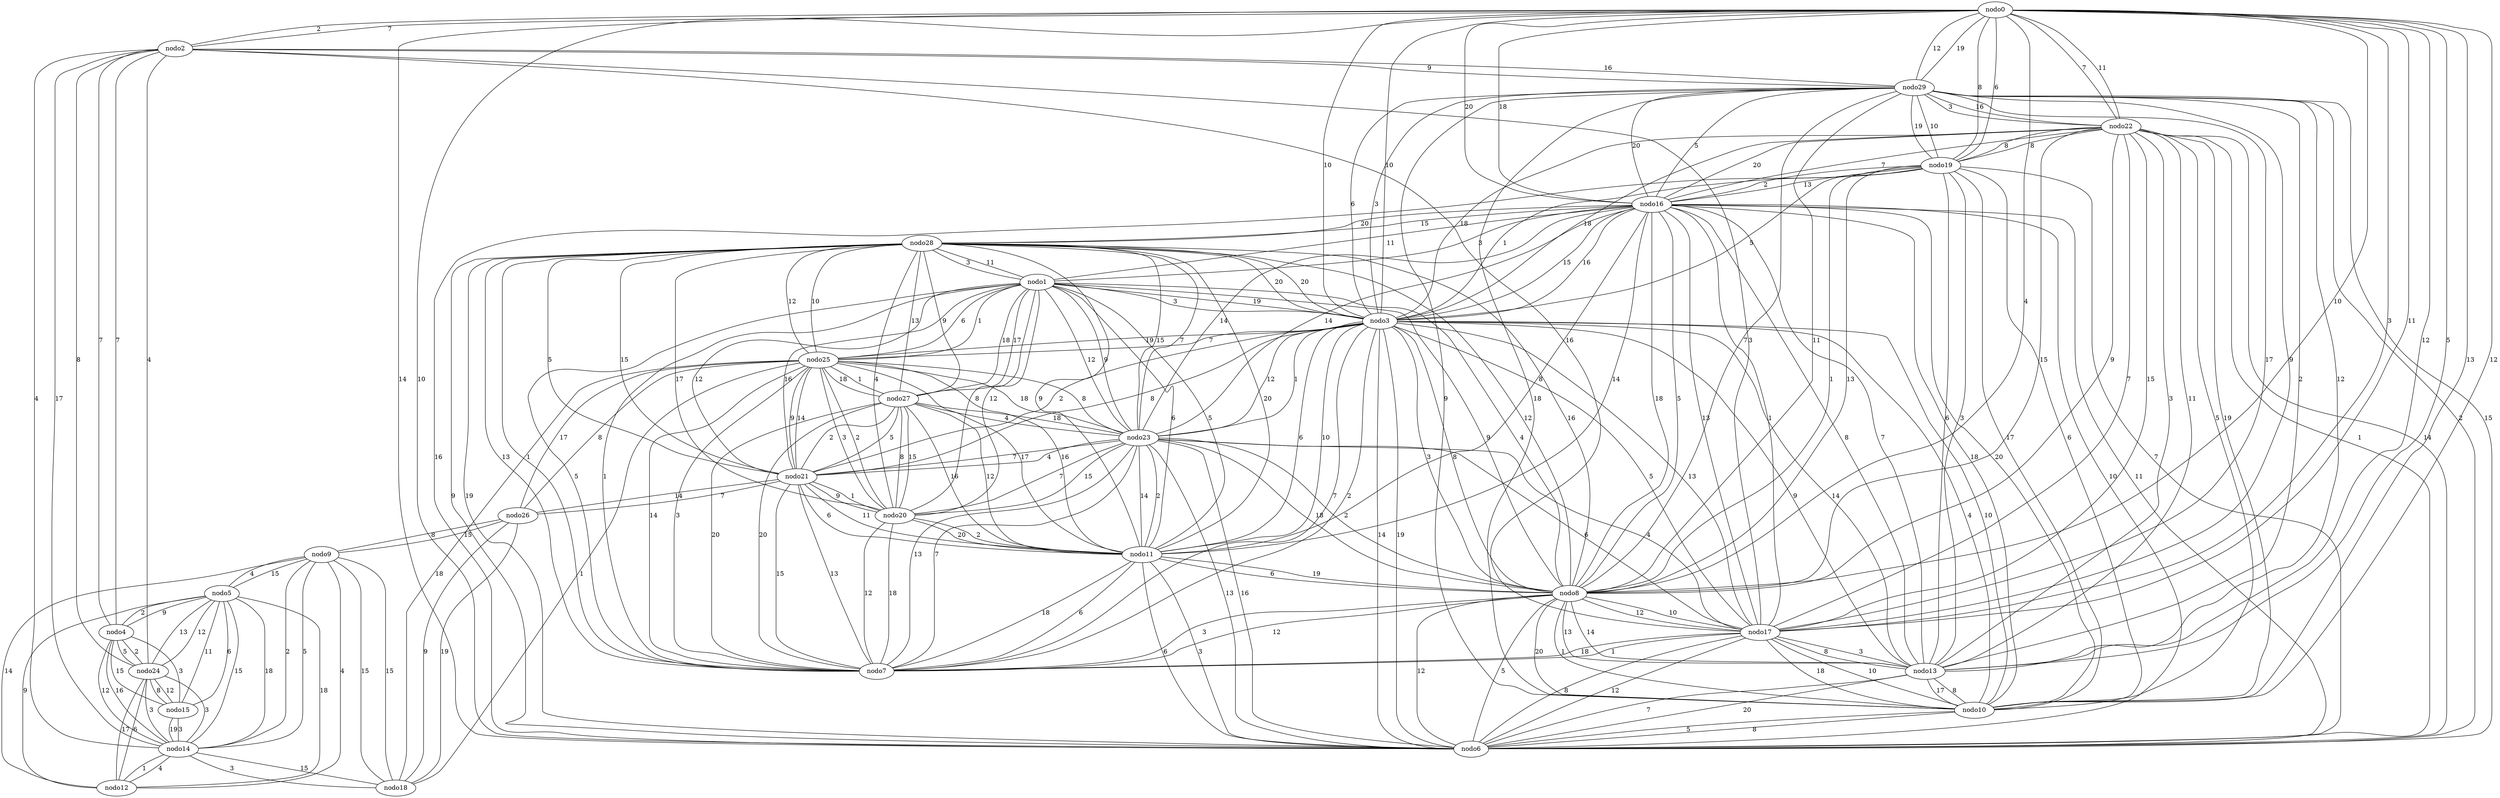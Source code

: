 graph X {
 0 [label="nodo0"];
 1 [label="nodo1"];
 2 [label="nodo2"];
 3 [label="nodo3"];
 4 [label="nodo4"];
 5 [label="nodo5"];
 6 [label="nodo6"];
 7 [label="nodo7"];
 8 [label="nodo8"];
 9 [label="nodo9"];
 10 [label="nodo10"];
 11 [label="nodo11"];
 12 [label="nodo12"];
 13 [label="nodo13"];
 14 [label="nodo14"];
 15 [label="nodo15"];
 16 [label="nodo16"];
 17 [label="nodo17"];
 18 [label="nodo18"];
 19 [label="nodo19"];
 20 [label="nodo20"];
 21 [label="nodo21"];
 22 [label="nodo22"];
 23 [label="nodo23"];
 24 [label="nodo24"];
 25 [label="nodo25"];
 26 [label="nodo26"];
 27 [label="nodo27"];
 28 [label="nodo28"];
 29 [label="nodo29"];
  0 -- 2  [label="2"];
  0 -- 3  [label="10"];
  0 -- 6  [label="14"];
  0 -- 8  [label="4"];
  0 -- 10  [label="13"];
  0 -- 13  [label="12"];
  0 -- 16  [label="18"];
  0 -- 17  [label="3"];
  0 -- 19  [label="8"];
  0 -- 22  [label="7"];
  0 -- 29  [label="12"];
  1 -- 3  [label="3"];
  1 -- 7  [label="1"];
  1 -- 8  [label="4"];
  1 -- 11  [label="6"];
  1 -- 16  [label="3"];
  1 -- 20  [label="8"];
  1 -- 21  [label="12"];
  1 -- 23  [label="9"];
  1 -- 25  [label="1"];
  1 -- 27  [label="17"];
  1 -- 28  [label="11"];
  2 -- 0  [label="7"];
  2 -- 4  [label="7"];
  2 -- 14  [label="4"];
  2 -- 17  [label="16"];
  2 -- 24  [label="8"];
  2 -- 29  [label="9"];
  3 -- 0  [label="10"];
  3 -- 1  [label="19"];
  3 -- 6  [label="14"];
  3 -- 7  [label="7"];
  3 -- 8  [label="3"];
  3 -- 10  [label="10"];
  3 -- 11  [label="6"];
  3 -- 13  [label="14"];
  3 -- 16  [label="16"];
  3 -- 17  [label="13"];
  3 -- 19  [label="5"];
  3 -- 21  [label="8"];
  3 -- 22  [label="18"];
  3 -- 23  [label="12"];
  3 -- 25  [label="19"];
  3 -- 28  [label="20"];
  3 -- 29  [label="6"];
  4 -- 2  [label="7"];
  4 -- 5  [label="9"];
  4 -- 14  [label="16"];
  4 -- 15  [label="3"];
  4 -- 24  [label="5"];
  5 -- 4  [label="2"];
  5 -- 9  [label="4"];
  5 -- 12  [label="9"];
  5 -- 14  [label="18"];
  5 -- 15  [label="6"];
  5 -- 24  [label="12"];
  6 -- 0  [label="10"];
  6 -- 3  [label="19"];
  6 -- 8  [label="5"];
  6 -- 10  [label="8"];
  6 -- 11  [label="3"];
  6 -- 13  [label="20"];
  6 -- 16  [label="11"];
  6 -- 17  [label="12"];
  6 -- 19  [label="7"];
  6 -- 22  [label="14"];
  6 -- 23  [label="16"];
  6 -- 28  [label="19"];
  6 -- 29  [label="15"];
  7 -- 1  [label="5"];
  7 -- 3  [label="2"];
  7 -- 8  [label="12"];
  7 -- 11  [label="6"];
  7 -- 17  [label="1"];
  7 -- 20  [label="18"];
  7 -- 21  [label="13"];
  7 -- 23  [label="7"];
  7 -- 25  [label="3"];
  7 -- 27  [label="20"];
  7 -- 28  [label="1"];
  8 -- 0  [label="10"];
  8 -- 1  [label="9"];
  8 -- 3  [label="8"];
  8 -- 6  [label="12"];
  8 -- 7  [label="3"];
  8 -- 10  [label="20"];
  8 -- 11  [label="19"];
  8 -- 13  [label="13"];
  8 -- 16  [label="18"];
  8 -- 17  [label="10"];
  8 -- 19  [label="1"];
  8 -- 22  [label="9"];
  8 -- 23  [label="2"];
  8 -- 28  [label="16"];
  8 -- 29  [label="11"];
  9 -- 5  [label="15"];
  9 -- 12  [label="4"];
  9 -- 14  [label="5"];
  9 -- 18  [label="15"];
  9 -- 26  [label="8"];
  10 -- 0  [label="12"];
  10 -- 3  [label="4"];
  10 -- 6  [label="5"];
  10 -- 8  [label="1"];
  10 -- 13  [label="8"];
  10 -- 16  [label="20"];
  10 -- 17  [label="10"];
  10 -- 19  [label="6"];
  10 -- 22  [label="19"];
  10 -- 29  [label="18"];
  11 -- 1  [label="5"];
  11 -- 3  [label="10"];
  11 -- 6  [label="6"];
  11 -- 7  [label="18"];
  11 -- 8  [label="6"];
  11 -- 16  [label="14"];
  11 -- 20  [label="20"];
  11 -- 21  [label="11"];
  11 -- 23  [label="2"];
  11 -- 25  [label="16"];
  11 -- 27  [label="12"];
  11 -- 28  [label="20"];
  12 -- 5  [label="18"];
  12 -- 9  [label="14"];
  12 -- 14  [label="4"];
  12 -- 24  [label="6"];
  13 -- 0  [label="5"];
  13 -- 3  [label="9"];
  13 -- 6  [label="7"];
  13 -- 8  [label="14"];
  13 -- 10  [label="17"];
  13 -- 16  [label="7"];
  13 -- 17  [label="3"];
  13 -- 19  [label="3"];
  13 -- 22  [label="11"];
  13 -- 29  [label="12"];
  14 -- 2  [label="17"];
  14 -- 4  [label="12"];
  14 -- 5  [label="15"];
  14 -- 9  [label="2"];
  14 -- 12  [label="1"];
  14 -- 15  [label="19"];
  14 -- 18  [label="3"];
  14 -- 24  [label="3"];
  15 -- 4  [label="15"];
  15 -- 5  [label="11"];
  15 -- 14  [label="3"];
  15 -- 24  [label="8"];
  16 -- 0  [label="20"];
  16 -- 1  [label="11"];
  16 -- 3  [label="15"];
  16 -- 6  [label="10"];
  16 -- 8  [label="5"];
  16 -- 10  [label="18"];
  16 -- 11  [label="8"];
  16 -- 13  [label="8"];
  16 -- 17  [label="1"];
  16 -- 19  [label="13"];
  16 -- 22  [label="20"];
  16 -- 23  [label="14"];
  16 -- 28  [label="15"];
  16 -- 29  [label="20"];
  17 -- 0  [label="11"];
  17 -- 2  [label="3"];
  17 -- 3  [label="5"];
  17 -- 6  [label="8"];
  17 -- 7  [label="18"];
  17 -- 8  [label="12"];
  17 -- 10  [label="18"];
  17 -- 13  [label="8"];
  17 -- 16  [label="13"];
  17 -- 22  [label="15"];
  17 -- 23  [label="4"];
  17 -- 29  [label="17"];
  18 -- 9  [label="15"];
  18 -- 14  [label="15"];
  18 -- 25  [label="18"];
  18 -- 26  [label="19"];
  19 -- 0  [label="6"];
  19 -- 3  [label="1"];
  19 -- 6  [label="16"];
  19 -- 8  [label="13"];
  19 -- 10  [label="17"];
  19 -- 13  [label="6"];
  19 -- 16  [label="2"];
  19 -- 22  [label="8"];
  19 -- 29  [label="10"];
  20 -- 1  [label="12"];
  20 -- 7  [label="12"];
  20 -- 11  [label="2"];
  20 -- 21  [label="9"];
  20 -- 23  [label="15"];
  20 -- 25  [label="2"];
  20 -- 27  [label="8"];
  20 -- 28  [label="4"];
  21 -- 1  [label="16"];
  21 -- 3  [label="2"];
  21 -- 7  [label="15"];
  21 -- 11  [label="6"];
  21 -- 20  [label="1"];
  21 -- 23  [label="4"];
  21 -- 25  [label="14"];
  21 -- 26  [label="14"];
  21 -- 27  [label="5"];
  21 -- 28  [label="15"];
  22 -- 0  [label="11"];
  22 -- 3  [label="18"];
  22 -- 6  [label="1"];
  22 -- 8  [label="15"];
  22 -- 10  [label="5"];
  22 -- 13  [label="3"];
  22 -- 16  [label="7"];
  22 -- 17  [label="7"];
  22 -- 19  [label="8"];
  22 -- 29  [label="3"];
  23 -- 1  [label="12"];
  23 -- 3  [label="1"];
  23 -- 6  [label="13"];
  23 -- 7  [label="13"];
  23 -- 8  [label="18"];
  23 -- 11  [label="14"];
  23 -- 16  [label="14"];
  23 -- 17  [label="6"];
  23 -- 20  [label="7"];
  23 -- 21  [label="7"];
  23 -- 25  [label="8"];
  23 -- 27  [label="18"];
  23 -- 28  [label="7"];
  24 -- 2  [label="4"];
  24 -- 4  [label="2"];
  24 -- 5  [label="13"];
  24 -- 12  [label="17"];
  24 -- 14  [label="3"];
  24 -- 15  [label="12"];
  25 -- 1  [label="6"];
  25 -- 3  [label="7"];
  25 -- 7  [label="14"];
  25 -- 11  [label="17"];
  25 -- 18  [label="1"];
  25 -- 20  [label="3"];
  25 -- 21  [label="9"];
  25 -- 23  [label="18"];
  25 -- 26  [label="17"];
  25 -- 27  [label="18"];
  25 -- 28  [label="12"];
  26 -- 9  [label="15"];
  26 -- 18  [label="9"];
  26 -- 21  [label="7"];
  26 -- 25  [label="8"];
  27 -- 1  [label="18"];
  27 -- 7  [label="20"];
  27 -- 11  [label="16"];
  27 -- 20  [label="15"];
  27 -- 21  [label="2"];
  27 -- 23  [label="4"];
  27 -- 25  [label="1"];
  27 -- 28  [label="9"];
  28 -- 1  [label="3"];
  28 -- 3  [label="20"];
  28 -- 6  [label="9"];
  28 -- 7  [label="13"];
  28 -- 8  [label="12"];
  28 -- 11  [label="9"];
  28 -- 16  [label="20"];
  28 -- 20  [label="17"];
  28 -- 21  [label="5"];
  28 -- 23  [label="15"];
  28 -- 25  [label="10"];
  28 -- 27  [label="13"];
  29 -- 0  [label="19"];
  29 -- 2  [label="16"];
  29 -- 3  [label="3"];
  29 -- 6  [label="2"];
  29 -- 8  [label="7"];
  29 -- 10  [label="9"];
  29 -- 13  [label="2"];
  29 -- 16  [label="5"];
  29 -- 17  [label="9"];
  29 -- 19  [label="19"];
  29 -- 22  [label="16"];
}
